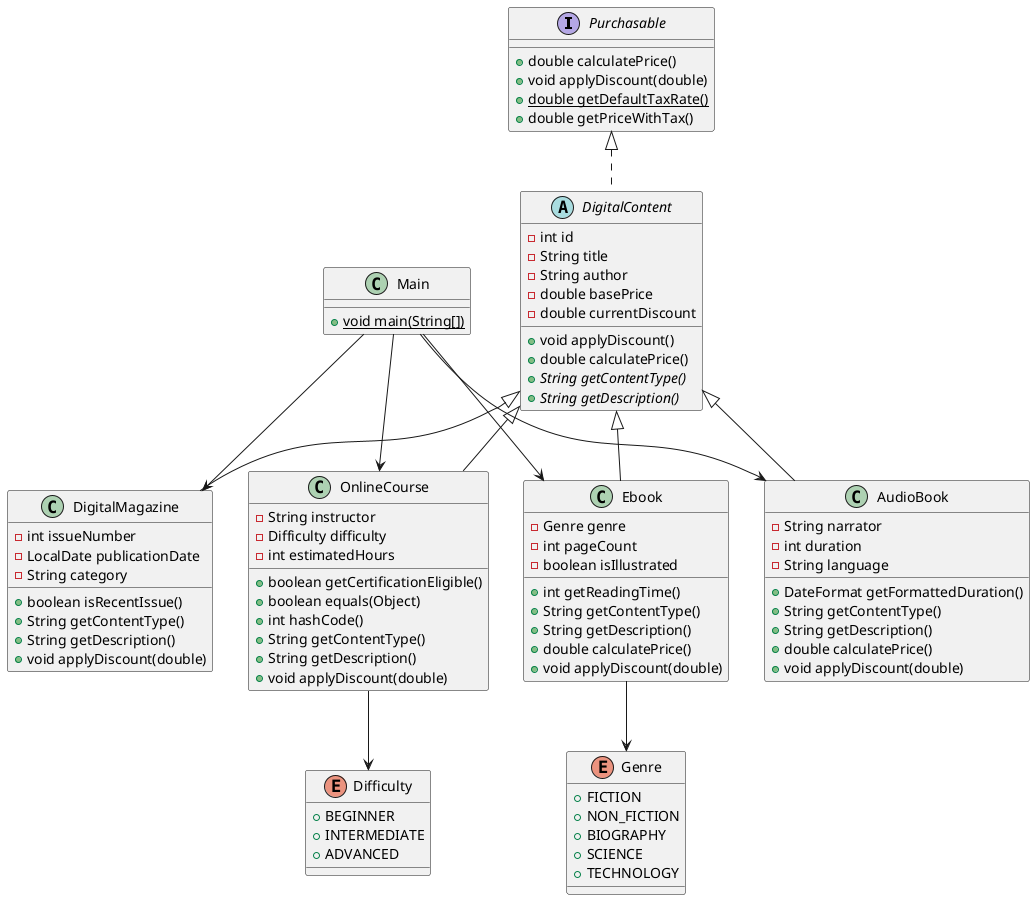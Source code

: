 @startuml
interface Purchasable {
+ double calculatePrice()
+ void applyDiscount(double)
+ {static} double getDefaultTaxRate()
+ double getPriceWithTax()
}

class Main {
+ {static} void main(String[])
}

class OnlineCourse {
- String instructor
- Difficulty difficulty
- int estimatedHours
+ boolean getCertificationEligible()
+ boolean equals(Object)
+ int hashCode()
+ String getContentType()
+ String getDescription()
+ void applyDiscount(double)
}


class AudioBook {
- String narrator
- int duration
- String language
+ DateFormat getFormattedDuration()
+ String getContentType()
+ String getDescription()
+ double calculatePrice()
+ void applyDiscount(double)
}


abstract class DigitalContent {
- int id
- String title
- String author
- double basePrice
- double currentDiscount
+ void applyDiscount()
+ double calculatePrice()
+ {abstract}String getContentType()
+ {abstract}String getDescription()
}


enum Genre {
+  FICTION
+  NON_FICTION
+  BIOGRAPHY
+  SCIENCE
+  TECHNOLOGY
}

class DigitalMagazine {
- int issueNumber
- LocalDate publicationDate
- String category
+ boolean isRecentIssue()
+ String getContentType()
+ String getDescription()
+ void applyDiscount(double)
}


enum Difficulty {
+  BEGINNER
+  INTERMEDIATE
+  ADVANCED
}

class Ebook {
- Genre genre
- int pageCount
- boolean isIllustrated
+ int getReadingTime()
+ String getContentType()
+ String getDescription()
+ double calculatePrice()
+ void applyDiscount(double)
}



Main --> OnlineCourse
Main --> AudioBook
Main --> Ebook
Main --> DigitalMagazine
Ebook --> Genre
OnlineCourse --> Difficulty
DigitalContent <|-- OnlineCourse
DigitalContent <|-- AudioBook
Purchasable <|.. DigitalContent
DigitalContent <|-- DigitalMagazine
DigitalContent <|-- Ebook
@enduml